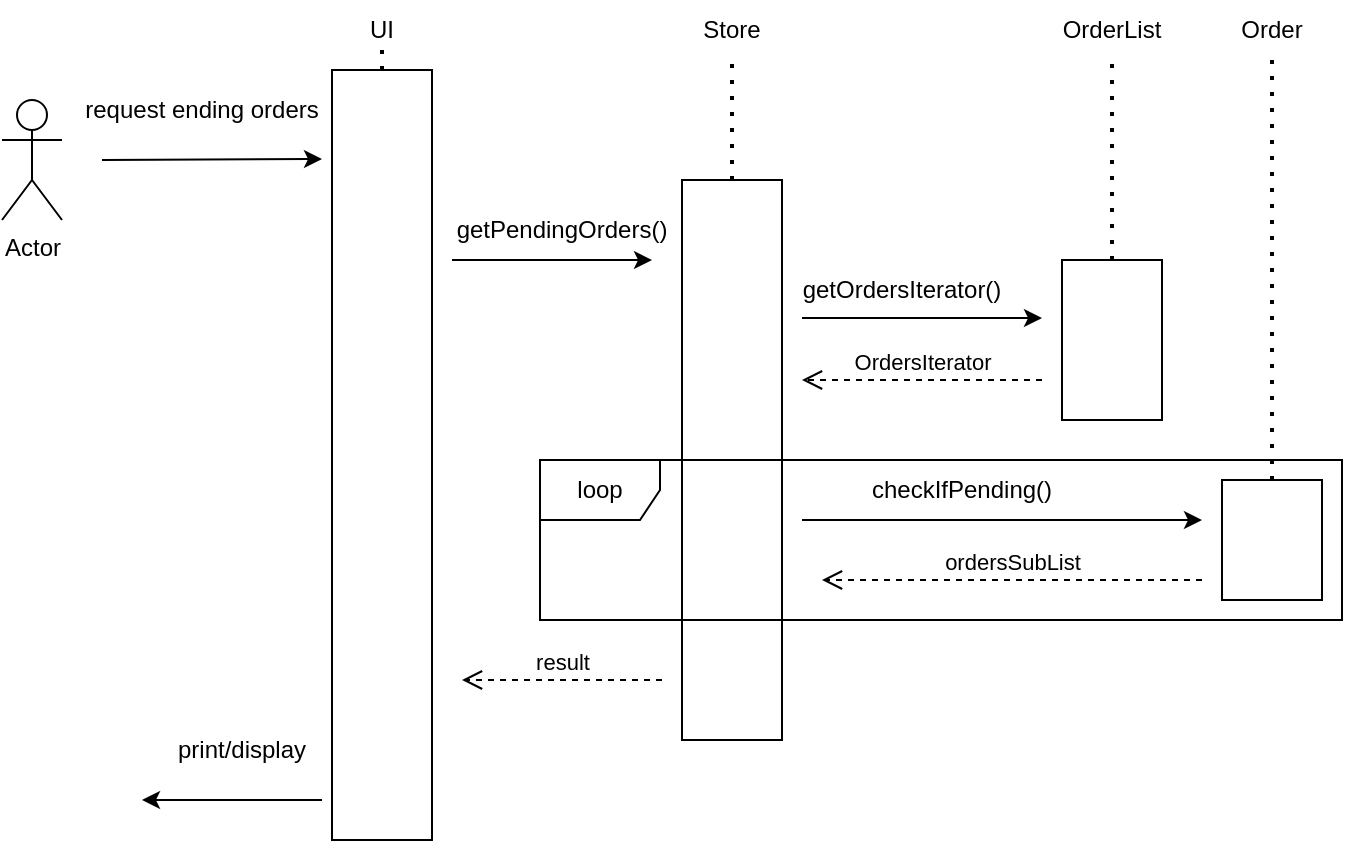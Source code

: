 <mxfile version="15.5.2" type="device"><diagram id="tMhP8QrjpmgIMs80HVqo" name="Page-1"><mxGraphModel dx="1354" dy="764" grid="1" gridSize="10" guides="1" tooltips="1" connect="1" arrows="1" fold="1" page="1" pageScale="1" pageWidth="850" pageHeight="1100" math="0" shadow="0"><root><mxCell id="0"/><mxCell id="1" parent="0"/><mxCell id="DI0lxh4nbI68VFV6pqCP-1" value="Actor" style="shape=umlActor;verticalLabelPosition=bottom;verticalAlign=top;html=1;outlineConnect=0;" vertex="1" parent="1"><mxGeometry x="50" y="160" width="30" height="60" as="geometry"/></mxCell><mxCell id="DI0lxh4nbI68VFV6pqCP-2" value="UI" style="text;html=1;strokeColor=none;fillColor=none;align=center;verticalAlign=middle;whiteSpace=wrap;rounded=0;" vertex="1" parent="1"><mxGeometry x="210" y="110" width="60" height="30" as="geometry"/></mxCell><mxCell id="DI0lxh4nbI68VFV6pqCP-3" value="" style="rounded=0;whiteSpace=wrap;html=1;" vertex="1" parent="1"><mxGeometry x="215" y="145" width="50" height="385" as="geometry"/></mxCell><mxCell id="DI0lxh4nbI68VFV6pqCP-4" value="" style="endArrow=classic;html=1;rounded=0;" edge="1" parent="1"><mxGeometry width="50" height="50" relative="1" as="geometry"><mxPoint x="100" y="190" as="sourcePoint"/><mxPoint x="210" y="189.5" as="targetPoint"/></mxGeometry></mxCell><mxCell id="DI0lxh4nbI68VFV6pqCP-5" value="request ending orders" style="text;html=1;strokeColor=none;fillColor=none;align=center;verticalAlign=middle;whiteSpace=wrap;rounded=0;" vertex="1" parent="1"><mxGeometry x="80" y="150" width="140" height="30" as="geometry"/></mxCell><mxCell id="DI0lxh4nbI68VFV6pqCP-6" value="" style="rounded=0;whiteSpace=wrap;html=1;" vertex="1" parent="1"><mxGeometry x="390" y="200" width="50" height="280" as="geometry"/></mxCell><mxCell id="DI0lxh4nbI68VFV6pqCP-7" value="Store" style="text;html=1;strokeColor=none;fillColor=none;align=center;verticalAlign=middle;whiteSpace=wrap;rounded=0;" vertex="1" parent="1"><mxGeometry x="385" y="110" width="60" height="30" as="geometry"/></mxCell><mxCell id="DI0lxh4nbI68VFV6pqCP-8" value="" style="endArrow=classic;html=1;rounded=0;" edge="1" parent="1"><mxGeometry width="50" height="50" relative="1" as="geometry"><mxPoint x="275" y="240" as="sourcePoint"/><mxPoint x="375" y="240" as="targetPoint"/></mxGeometry></mxCell><mxCell id="DI0lxh4nbI68VFV6pqCP-11" value="getPendingOrders()" style="text;html=1;strokeColor=none;fillColor=none;align=center;verticalAlign=middle;whiteSpace=wrap;rounded=0;" vertex="1" parent="1"><mxGeometry x="300" y="210" width="60" height="30" as="geometry"/></mxCell><mxCell id="DI0lxh4nbI68VFV6pqCP-12" value="" style="rounded=0;whiteSpace=wrap;html=1;" vertex="1" parent="1"><mxGeometry x="580" y="240" width="50" height="80" as="geometry"/></mxCell><mxCell id="DI0lxh4nbI68VFV6pqCP-13" value="OrderList" style="text;html=1;strokeColor=none;fillColor=none;align=center;verticalAlign=middle;whiteSpace=wrap;rounded=0;" vertex="1" parent="1"><mxGeometry x="575" y="110" width="60" height="30" as="geometry"/></mxCell><mxCell id="DI0lxh4nbI68VFV6pqCP-14" value="" style="rounded=0;whiteSpace=wrap;html=1;" vertex="1" parent="1"><mxGeometry x="660" y="350" width="50" height="60" as="geometry"/></mxCell><mxCell id="DI0lxh4nbI68VFV6pqCP-15" value="" style="endArrow=classic;html=1;rounded=0;" edge="1" parent="1"><mxGeometry width="50" height="50" relative="1" as="geometry"><mxPoint x="450" y="269" as="sourcePoint"/><mxPoint x="570" y="269" as="targetPoint"/></mxGeometry></mxCell><mxCell id="DI0lxh4nbI68VFV6pqCP-16" value="getOrdersIterator()" style="text;html=1;strokeColor=none;fillColor=none;align=center;verticalAlign=middle;whiteSpace=wrap;rounded=0;" vertex="1" parent="1"><mxGeometry x="470" y="240" width="60" height="30" as="geometry"/></mxCell><mxCell id="DI0lxh4nbI68VFV6pqCP-18" value="checkIfPending()" style="text;html=1;strokeColor=none;fillColor=none;align=center;verticalAlign=middle;whiteSpace=wrap;rounded=0;" vertex="1" parent="1"><mxGeometry x="500" y="340" width="60" height="30" as="geometry"/></mxCell><mxCell id="DI0lxh4nbI68VFV6pqCP-25" value="" style="endArrow=classic;html=1;rounded=0;" edge="1" parent="1"><mxGeometry width="50" height="50" relative="1" as="geometry"><mxPoint x="210" y="510" as="sourcePoint"/><mxPoint x="120" y="510" as="targetPoint"/></mxGeometry></mxCell><mxCell id="DI0lxh4nbI68VFV6pqCP-26" value="print/display" style="text;html=1;strokeColor=none;fillColor=none;align=center;verticalAlign=middle;whiteSpace=wrap;rounded=0;" vertex="1" parent="1"><mxGeometry x="140" y="470" width="60" height="30" as="geometry"/></mxCell><mxCell id="DI0lxh4nbI68VFV6pqCP-27" value="Order" style="text;html=1;strokeColor=none;fillColor=none;align=center;verticalAlign=middle;whiteSpace=wrap;rounded=0;" vertex="1" parent="1"><mxGeometry x="655" y="110" width="60" height="30" as="geometry"/></mxCell><mxCell id="DI0lxh4nbI68VFV6pqCP-32" value="OrdersIterator" style="html=1;verticalAlign=bottom;endArrow=open;dashed=1;endSize=8;rounded=0;" edge="1" parent="1"><mxGeometry relative="1" as="geometry"><mxPoint x="570" y="300" as="sourcePoint"/><mxPoint x="450" y="300" as="targetPoint"/></mxGeometry></mxCell><mxCell id="DI0lxh4nbI68VFV6pqCP-34" value="ordersSubList" style="html=1;verticalAlign=bottom;endArrow=open;dashed=1;endSize=8;rounded=0;" edge="1" parent="1"><mxGeometry relative="1" as="geometry"><mxPoint x="650" y="400" as="sourcePoint"/><mxPoint x="460" y="400" as="targetPoint"/></mxGeometry></mxCell><mxCell id="DI0lxh4nbI68VFV6pqCP-36" value="loop" style="shape=umlFrame;whiteSpace=wrap;html=1;" vertex="1" parent="1"><mxGeometry x="319" y="340" width="401" height="80" as="geometry"/></mxCell><mxCell id="DI0lxh4nbI68VFV6pqCP-38" value="result" style="html=1;verticalAlign=bottom;endArrow=open;dashed=1;endSize=8;rounded=0;" edge="1" parent="1"><mxGeometry relative="1" as="geometry"><mxPoint x="380" y="450" as="sourcePoint"/><mxPoint x="280" y="450" as="targetPoint"/></mxGeometry></mxCell><mxCell id="DI0lxh4nbI68VFV6pqCP-39" value="" style="endArrow=none;dashed=1;html=1;dashPattern=1 3;strokeWidth=2;rounded=0;exitX=0.5;exitY=0;exitDx=0;exitDy=0;" edge="1" parent="1" source="DI0lxh4nbI68VFV6pqCP-3"><mxGeometry width="50" height="50" relative="1" as="geometry"><mxPoint x="220" y="160" as="sourcePoint"/><mxPoint x="240" y="130" as="targetPoint"/></mxGeometry></mxCell><mxCell id="DI0lxh4nbI68VFV6pqCP-40" value="" style="endArrow=none;dashed=1;html=1;dashPattern=1 3;strokeWidth=2;rounded=0;exitX=0.5;exitY=0;exitDx=0;exitDy=0;" edge="1" parent="1" source="DI0lxh4nbI68VFV6pqCP-6" target="DI0lxh4nbI68VFV6pqCP-7"><mxGeometry width="50" height="50" relative="1" as="geometry"><mxPoint x="385" y="210" as="sourcePoint"/><mxPoint x="435" y="160" as="targetPoint"/></mxGeometry></mxCell><mxCell id="DI0lxh4nbI68VFV6pqCP-41" value="" style="endArrow=none;dashed=1;html=1;dashPattern=1 3;strokeWidth=2;rounded=0;entryX=0.5;entryY=1;entryDx=0;entryDy=0;exitX=0.5;exitY=0;exitDx=0;exitDy=0;" edge="1" parent="1" source="DI0lxh4nbI68VFV6pqCP-12" target="DI0lxh4nbI68VFV6pqCP-13"><mxGeometry width="50" height="50" relative="1" as="geometry"><mxPoint x="600" y="230" as="sourcePoint"/><mxPoint x="630" y="140" as="targetPoint"/></mxGeometry></mxCell><mxCell id="DI0lxh4nbI68VFV6pqCP-44" value="" style="endArrow=none;dashed=1;html=1;dashPattern=1 3;strokeWidth=2;rounded=0;exitX=0.5;exitY=0;exitDx=0;exitDy=0;" edge="1" parent="1" source="DI0lxh4nbI68VFV6pqCP-14" target="DI0lxh4nbI68VFV6pqCP-27"><mxGeometry width="50" height="50" relative="1" as="geometry"><mxPoint x="660" y="200" as="sourcePoint"/><mxPoint x="710" y="150" as="targetPoint"/></mxGeometry></mxCell><mxCell id="DI0lxh4nbI68VFV6pqCP-45" value="" style="endArrow=classic;html=1;rounded=0;" edge="1" parent="1"><mxGeometry width="50" height="50" relative="1" as="geometry"><mxPoint x="450" y="370" as="sourcePoint"/><mxPoint x="650" y="370" as="targetPoint"/></mxGeometry></mxCell></root></mxGraphModel></diagram></mxfile>